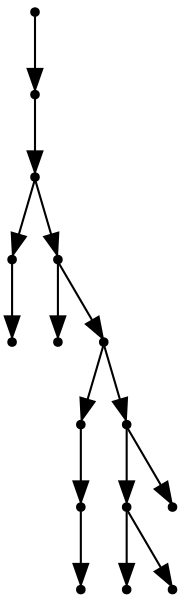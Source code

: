 digraph {
  15 [shape=point];
  14 [shape=point];
  13 [shape=point];
  1 [shape=point];
  0 [shape=point];
  12 [shape=point];
  2 [shape=point];
  11 [shape=point];
  5 [shape=point];
  4 [shape=point];
  3 [shape=point];
  10 [shape=point];
  8 [shape=point];
  6 [shape=point];
  7 [shape=point];
  9 [shape=point];
15 -> 14;
14 -> 13;
13 -> 1;
1 -> 0;
13 -> 12;
12 -> 2;
12 -> 11;
11 -> 5;
5 -> 4;
4 -> 3;
11 -> 10;
10 -> 8;
8 -> 6;
8 -> 7;
10 -> 9;
}
